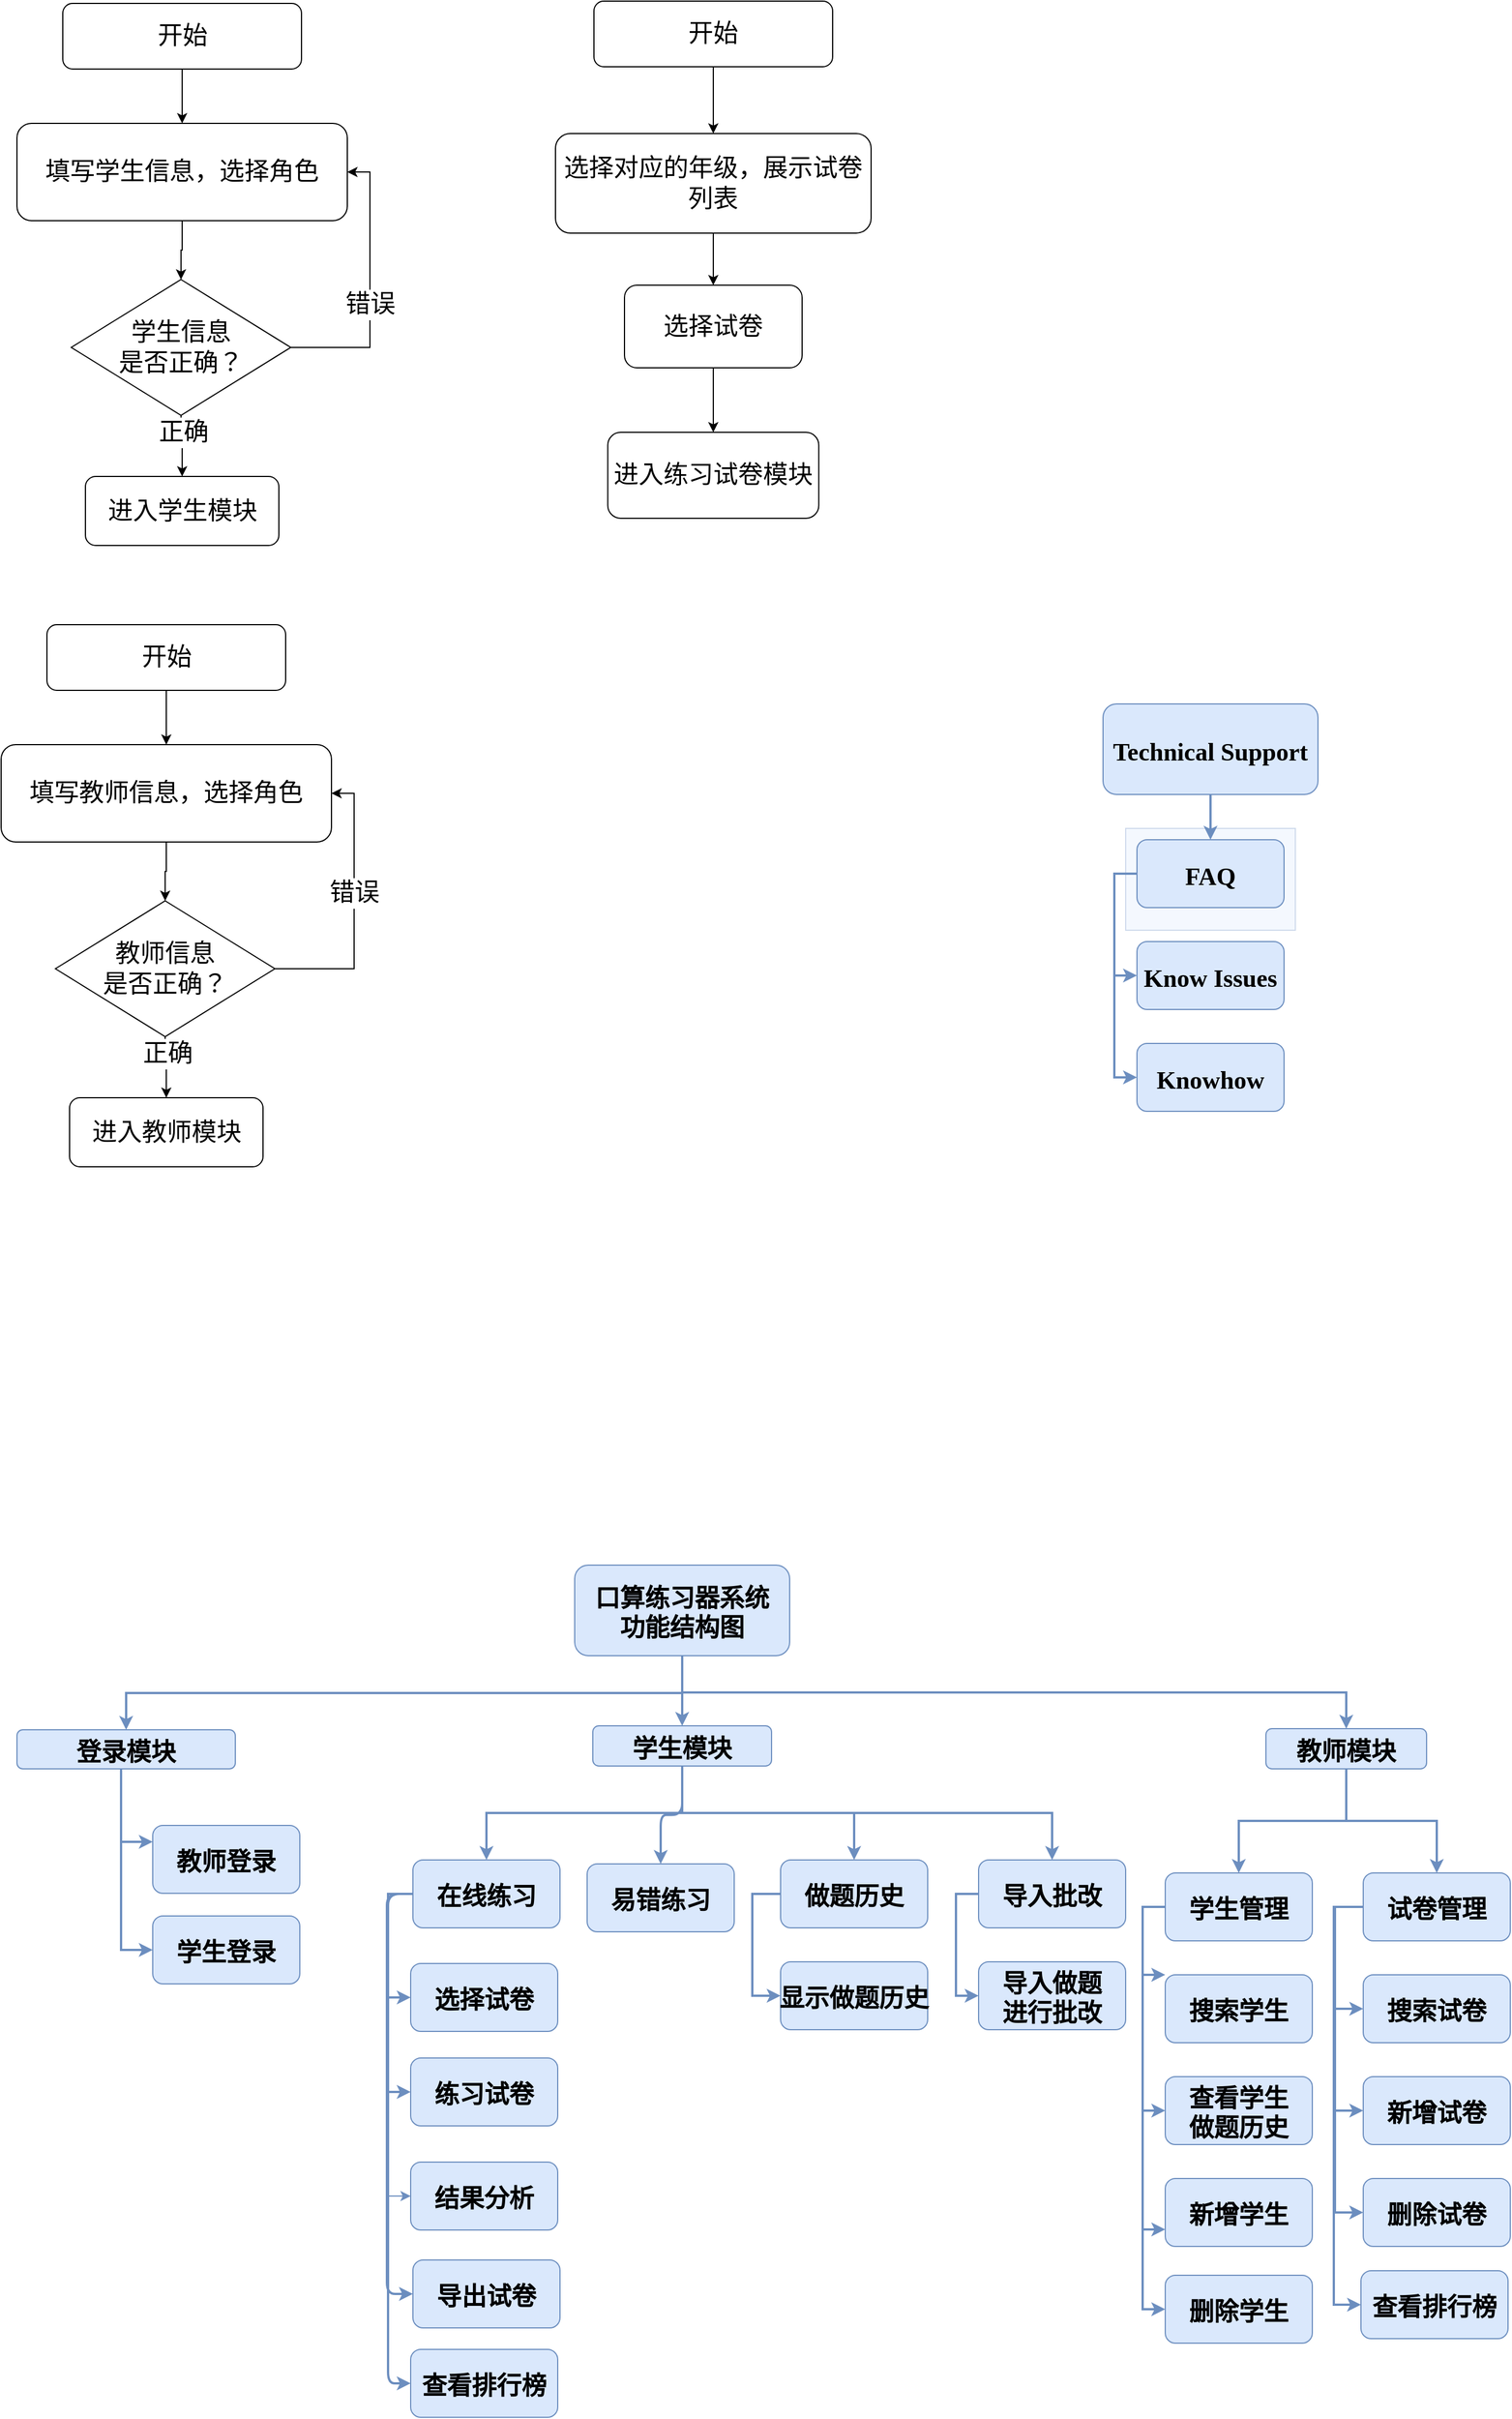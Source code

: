 <mxfile version="19.0.0" type="github"><diagram name="Page-1" id="2c0d36ab-eaac-3732-788b-9136903baeff"><mxGraphModel dx="1090" dy="1801.5" grid="0" gridSize="10" guides="1" tooltips="1" connect="1" arrows="0" fold="1" page="1" pageScale="1.5" pageWidth="1169" pageHeight="827" math="0" shadow="0"><root><mxCell id="0"/><mxCell id="1" parent="0"/><mxCell id="120" value="" style="opacity=30;fontSize=22;fillColor=#dae8fc;strokeColor=#6c8ebf;horizontal=1;" parent="1" vertex="1"><mxGeometry x="1090" y="-461" width="150" height="90" as="geometry"/></mxCell><mxCell id="2" value="口算练习器系统&#10;功能结构图" style="rounded=1;fontStyle=1;fontFamily=Tahoma;fontSize=22;fillColor=#dae8fc;strokeColor=#6c8ebf;horizontal=1;" parent="1" vertex="1"><mxGeometry x="603" y="190" width="190" height="80" as="geometry"/></mxCell><mxCell id="4" value="教师模块" style="rounded=1;fontStyle=1;fontFamily=Tahoma;fontSize=22;fillColor=#dae8fc;strokeColor=#6c8ebf;horizontal=1;" parent="1" vertex="1"><mxGeometry x="1214" y="334.5" width="142" height="35.5" as="geometry"/></mxCell><mxCell id="9" value="" style="edgeStyle=elbowEdgeStyle;elbow=vertical;strokeWidth=2;rounded=0;fontSize=22;fillColor=#dae8fc;strokeColor=#6c8ebf;horizontal=1;" parent="1" source="2" target="4" edge="1"><mxGeometry x="337" y="214.5" width="100" height="100" as="geometry"><mxPoint x="337" y="314.5" as="sourcePoint"/><mxPoint x="437" y="214.5" as="targetPoint"/></mxGeometry></mxCell><mxCell id="10" value="Technical Support" style="rounded=1;fontStyle=1;fontFamily=Tahoma;fontSize=22;fillColor=#dae8fc;strokeColor=#6c8ebf;horizontal=1;" parent="1" vertex="1"><mxGeometry x="1070" y="-571" width="190" height="80" as="geometry"/></mxCell><mxCell id="-8bUcB0uQBT_Z7-em3R6-131" style="edgeStyle=orthogonalEdgeStyle;rounded=1;sketch=0;orthogonalLoop=1;jettySize=auto;html=1;exitX=0.5;exitY=1;exitDx=0;exitDy=0;fontColor=#1D3557;strokeColor=#6C8EBF;strokeWidth=2;fillColor=#A8DADC;" parent="1" source="12" target="-8bUcB0uQBT_Z7-em3R6-130" edge="1"><mxGeometry relative="1" as="geometry"/></mxCell><mxCell id="12" value="学生模块" style="rounded=1;fontStyle=1;fontFamily=Tahoma;fontSize=22;fillColor=#dae8fc;strokeColor=#6c8ebf;horizontal=1;" parent="1" vertex="1"><mxGeometry x="619" y="332" width="158" height="35.5" as="geometry"/></mxCell><mxCell id="13" value="登录模块" style="rounded=1;fontStyle=1;fontFamily=Tahoma;fontSize=22;fillColor=#dae8fc;strokeColor=#6c8ebf;horizontal=1;" parent="1" vertex="1"><mxGeometry x="110" y="335.5" width="193" height="34.5" as="geometry"/></mxCell><mxCell id="16" value="教师登录" style="rounded=1;fontStyle=1;fontFamily=Tahoma;fontSize=22;fillColor=#dae8fc;strokeColor=#6c8ebf;horizontal=1;" parent="1" vertex="1"><mxGeometry x="230" y="420" width="130" height="60" as="geometry"/></mxCell><mxCell id="17" value="学生登录" style="rounded=1;fontStyle=1;fontFamily=Tahoma;fontSize=22;fillColor=#dae8fc;strokeColor=#6c8ebf;horizontal=1;" parent="1" vertex="1"><mxGeometry x="230" y="500" width="130" height="60" as="geometry"/></mxCell><mxCell id="Q_8_4x3IaAobYo0BTaTy-121" style="edgeStyle=orthogonalEdgeStyle;rounded=0;orthogonalLoop=1;jettySize=auto;html=1;exitX=0;exitY=0.5;exitDx=0;exitDy=0;entryX=0;entryY=0.5;entryDx=0;entryDy=0;fillColor=#dae8fc;strokeColor=#6c8ebf;horizontal=1;" parent="1" source="25" target="Q_8_4x3IaAobYo0BTaTy-120" edge="1"><mxGeometry relative="1" as="geometry"/></mxCell><mxCell id="-8bUcB0uQBT_Z7-em3R6-128" style="edgeStyle=orthogonalEdgeStyle;rounded=1;sketch=0;orthogonalLoop=1;jettySize=auto;html=1;exitX=0;exitY=0.5;exitDx=0;exitDy=0;entryX=0;entryY=0.5;entryDx=0;entryDy=0;fontColor=#1D3557;strokeColor=#6C8EBF;strokeWidth=2;fillColor=#A8DADC;" parent="1" source="25" target="-8bUcB0uQBT_Z7-em3R6-127" edge="1"><mxGeometry relative="1" as="geometry"><Array as="points"><mxPoint x="437" y="481"/><mxPoint x="437" y="834"/></Array></mxGeometry></mxCell><mxCell id="-8bUcB0uQBT_Z7-em3R6-129" style="edgeStyle=orthogonalEdgeStyle;rounded=1;sketch=0;orthogonalLoop=1;jettySize=auto;html=1;exitX=0;exitY=0.5;exitDx=0;exitDy=0;entryX=0;entryY=0.5;entryDx=0;entryDy=0;fontColor=#1D3557;strokeColor=#6C8EBF;strokeWidth=2;fillColor=#A8DADC;" parent="1" source="25" target="-8bUcB0uQBT_Z7-em3R6-122" edge="1"><mxGeometry relative="1" as="geometry"/></mxCell><mxCell id="25" value="在线练习" style="rounded=1;fontStyle=1;fontFamily=Tahoma;fontSize=22;fillColor=#dae8fc;strokeColor=#6c8ebf;horizontal=1;" parent="1" vertex="1"><mxGeometry x="460" y="450.5" width="130" height="60" as="geometry"/></mxCell><mxCell id="26" value="选择试卷" style="rounded=1;fontStyle=1;fontFamily=Tahoma;fontSize=22;fillColor=#dae8fc;strokeColor=#6c8ebf;horizontal=1;" parent="1" vertex="1"><mxGeometry x="458" y="542" width="130" height="60" as="geometry"/></mxCell><mxCell id="28" value="练习试卷" style="rounded=1;fontStyle=1;fontFamily=Tahoma;fontSize=22;fillColor=#dae8fc;strokeColor=#6c8ebf;horizontal=1;" parent="1" vertex="1"><mxGeometry x="458" y="625.5" width="130" height="60" as="geometry"/></mxCell><mxCell id="29" value="做题历史" style="rounded=1;fontStyle=1;fontFamily=Tahoma;fontSize=22;fillColor=#dae8fc;strokeColor=#6c8ebf;horizontal=1;" parent="1" vertex="1"><mxGeometry x="785" y="450.5" width="130" height="60" as="geometry"/></mxCell><mxCell id="30" value="显示做题历史" style="rounded=1;fontStyle=1;fontFamily=Tahoma;fontSize=22;fillColor=#dae8fc;strokeColor=#6c8ebf;horizontal=1;" parent="1" vertex="1"><mxGeometry x="785" y="540.5" width="130" height="60" as="geometry"/></mxCell><mxCell id="33" value="导入批改" style="rounded=1;fontStyle=1;fontFamily=Tahoma;fontSize=22;fillColor=#dae8fc;strokeColor=#6c8ebf;horizontal=1;" parent="1" vertex="1"><mxGeometry x="960" y="450.5" width="130" height="60" as="geometry"/></mxCell><mxCell id="35" value="导入做题&#10;进行批改" style="rounded=1;fontStyle=1;fontFamily=Tahoma;fontSize=22;fillColor=#dae8fc;strokeColor=#6c8ebf;horizontal=1;" parent="1" vertex="1"><mxGeometry x="960" y="540.5" width="130" height="60" as="geometry"/></mxCell><mxCell id="41" value="FAQ" style="rounded=1;fontStyle=1;fontFamily=Tahoma;fontSize=22;fillColor=#dae8fc;strokeColor=#6c8ebf;horizontal=1;" parent="1" vertex="1"><mxGeometry x="1100" y="-451" width="130" height="60" as="geometry"/></mxCell><mxCell id="42" value="Know Issues" style="rounded=1;fontStyle=1;fontFamily=Tahoma;fontSize=22;fillColor=#dae8fc;strokeColor=#6c8ebf;horizontal=1;" parent="1" vertex="1"><mxGeometry x="1100" y="-361" width="130" height="60" as="geometry"/></mxCell><mxCell id="43" value="Knowhow" style="rounded=1;fontStyle=1;fontFamily=Tahoma;fontSize=22;fillColor=#dae8fc;strokeColor=#6c8ebf;horizontal=1;" parent="1" vertex="1"><mxGeometry x="1100" y="-271" width="130" height="60" as="geometry"/></mxCell><mxCell id="7vB2gtOxc-4As1Kt2RHt-132" style="edgeStyle=orthogonalEdgeStyle;rounded=0;orthogonalLoop=1;jettySize=auto;html=1;exitX=0;exitY=0.5;exitDx=0;exitDy=0;entryX=0;entryY=0.75;entryDx=0;entryDy=0;fontSize=22;fillColor=#dae8fc;strokeColor=#6c8ebf;horizontal=1;strokeWidth=2;" parent="1" source="44" target="47" edge="1"><mxGeometry relative="1" as="geometry"/></mxCell><mxCell id="7vB2gtOxc-4As1Kt2RHt-134" style="edgeStyle=orthogonalEdgeStyle;rounded=0;orthogonalLoop=1;jettySize=auto;html=1;exitX=0;exitY=0.5;exitDx=0;exitDy=0;entryX=0;entryY=0.5;entryDx=0;entryDy=0;fontSize=22;fillColor=#dae8fc;strokeColor=#6c8ebf;horizontal=1;strokeWidth=2;" parent="1" source="44" target="7vB2gtOxc-4As1Kt2RHt-126" edge="1"><mxGeometry relative="1" as="geometry"/></mxCell><mxCell id="44" value="学生管理" style="rounded=1;fontStyle=1;fontFamily=Tahoma;fontSize=22;fillColor=#dae8fc;strokeColor=#6c8ebf;horizontal=1;" parent="1" vertex="1"><mxGeometry x="1125" y="462.0" width="130" height="60" as="geometry"/></mxCell><mxCell id="45" value="搜索学生" style="rounded=1;fontStyle=1;fontFamily=Tahoma;fontSize=22;fillColor=#dae8fc;strokeColor=#6c8ebf;horizontal=1;" parent="1" vertex="1"><mxGeometry x="1125" y="552" width="130" height="60" as="geometry"/></mxCell><mxCell id="46" value="查看学生&#10;做题历史" style="rounded=1;fontStyle=1;fontFamily=Tahoma;fontSize=22;fillColor=#dae8fc;strokeColor=#6c8ebf;horizontal=1;" parent="1" vertex="1"><mxGeometry x="1125" y="642" width="130" height="60" as="geometry"/></mxCell><mxCell id="47" value="新增学生" style="rounded=1;fontStyle=1;fontFamily=Tahoma;fontSize=22;fillColor=#dae8fc;strokeColor=#6c8ebf;horizontal=1;" parent="1" vertex="1"><mxGeometry x="1125" y="732.0" width="130" height="60" as="geometry"/></mxCell><mxCell id="-8bUcB0uQBT_Z7-em3R6-121" style="edgeStyle=orthogonalEdgeStyle;rounded=0;orthogonalLoop=1;jettySize=auto;html=1;exitX=0;exitY=0.5;exitDx=0;exitDy=0;entryX=0;entryY=0.5;entryDx=0;entryDy=0;horizontal=1;strokeColor=#6C8EBF;strokeWidth=2;" parent="1" source="48" target="-8bUcB0uQBT_Z7-em3R6-120" edge="1"><mxGeometry relative="1" as="geometry"><Array as="points"><mxPoint x="1274" y="492.5"/><mxPoint x="1274" y="843.5"/></Array></mxGeometry></mxCell><mxCell id="48" value="试卷管理" style="rounded=1;fontStyle=1;fontFamily=Tahoma;fontSize=22;fillColor=#dae8fc;strokeColor=#6c8ebf;horizontal=1;" parent="1" vertex="1"><mxGeometry x="1300" y="462.0" width="130" height="60" as="geometry"/></mxCell><mxCell id="49" value="搜索试卷" style="rounded=1;fontStyle=1;fontFamily=Tahoma;fontSize=22;fillColor=#dae8fc;strokeColor=#6c8ebf;horizontal=1;" parent="1" vertex="1"><mxGeometry x="1300" y="552" width="130" height="60" as="geometry"/></mxCell><mxCell id="50" value="新增试卷" style="rounded=1;fontStyle=1;fontFamily=Tahoma;fontSize=22;fillColor=#dae8fc;strokeColor=#6c8ebf;horizontal=1;" parent="1" vertex="1"><mxGeometry x="1300" y="642" width="130" height="60" as="geometry"/></mxCell><mxCell id="51" value="删除试卷" style="rounded=1;fontStyle=1;fontFamily=Tahoma;fontSize=22;fillColor=#dae8fc;strokeColor=#6c8ebf;horizontal=1;" parent="1" vertex="1"><mxGeometry x="1300" y="732.0" width="130" height="60" as="geometry"/></mxCell><mxCell id="59" value="" style="edgeStyle=elbowEdgeStyle;elbow=vertical;strokeWidth=2;rounded=0;fontSize=22;fillColor=#dae8fc;strokeColor=#6c8ebf;horizontal=1;" parent="1" source="2" target="12" edge="1"><mxGeometry x="347" y="224.5" width="100" height="100" as="geometry"><mxPoint x="862.0" y="274.5" as="sourcePoint"/><mxPoint x="1467.0" y="344.5" as="targetPoint"/></mxGeometry></mxCell><mxCell id="61" value="" style="edgeStyle=elbowEdgeStyle;elbow=vertical;strokeWidth=2;rounded=0;fontSize=22;fillColor=#dae8fc;strokeColor=#6c8ebf;horizontal=1;" parent="1" source="2" target="13" edge="1"><mxGeometry x="-23" y="134.5" width="100" height="100" as="geometry"><mxPoint x="-23" y="234.5" as="sourcePoint"/><mxPoint x="77" y="134.5" as="targetPoint"/></mxGeometry></mxCell><mxCell id="64" value="" style="edgeStyle=elbowEdgeStyle;elbow=horizontal;strokeWidth=2;rounded=0;fontSize=22;fillColor=#dae8fc;strokeColor=#6c8ebf;horizontal=1;" parent="1" source="13" target="16" edge="1"><mxGeometry x="-23" y="134.5" width="100" height="100" as="geometry"><mxPoint x="-23" y="234.5" as="sourcePoint"/><mxPoint x="77" y="134.5" as="targetPoint"/><Array as="points"><mxPoint x="202" y="434.5"/></Array></mxGeometry></mxCell><mxCell id="65" value="" style="edgeStyle=elbowEdgeStyle;elbow=horizontal;strokeWidth=2;rounded=0;fontSize=22;fillColor=#dae8fc;strokeColor=#6c8ebf;horizontal=1;" parent="1" source="13" target="17" edge="1"><mxGeometry x="-23" y="134.5" width="100" height="100" as="geometry"><mxPoint x="-23" y="234.5" as="sourcePoint"/><mxPoint x="77" y="134.5" as="targetPoint"/><Array as="points"><mxPoint x="202" y="474.5"/></Array></mxGeometry></mxCell><mxCell id="70" value="" style="edgeStyle=elbowEdgeStyle;elbow=horizontal;strokeWidth=2;rounded=0;fontSize=22;fillColor=#dae8fc;strokeColor=#6c8ebf;horizontal=1;" parent="1" source="25" target="26" edge="1"><mxGeometry x="18" y="132" width="100" height="100" as="geometry"><mxPoint x="18" y="232" as="sourcePoint"/><mxPoint x="118" y="132" as="targetPoint"/><Array as="points"><mxPoint x="438" y="532"/></Array></mxGeometry></mxCell><mxCell id="72" value="" style="edgeStyle=elbowEdgeStyle;elbow=horizontal;strokeWidth=2;rounded=0;fontSize=22;fillColor=#dae8fc;strokeColor=#6c8ebf;horizontal=1;" parent="1" source="25" target="28" edge="1"><mxGeometry x="18" y="132" width="100" height="100" as="geometry"><mxPoint x="18" y="232" as="sourcePoint"/><mxPoint x="118" y="132" as="targetPoint"/><Array as="points"><mxPoint x="438" y="612"/></Array></mxGeometry></mxCell><mxCell id="73" value="" style="edgeStyle=elbowEdgeStyle;elbow=horizontal;strokeWidth=2;rounded=0;fontSize=22;fillColor=#dae8fc;strokeColor=#6c8ebf;horizontal=1;" parent="1" source="29" target="30" edge="1"><mxGeometry x="170" y="130.5" width="100" height="100" as="geometry"><mxPoint x="170" y="230.5" as="sourcePoint"/><mxPoint x="270" y="130.5" as="targetPoint"/><Array as="points"><mxPoint x="760" y="530.5"/></Array></mxGeometry></mxCell><mxCell id="77" value="" style="edgeStyle=elbowEdgeStyle;elbow=horizontal;strokeWidth=2;rounded=0;fontSize=22;fillColor=#dae8fc;strokeColor=#6c8ebf;horizontal=1;" parent="1" source="33" target="35" edge="1"><mxGeometry x="170" y="130.5" width="100" height="100" as="geometry"><mxPoint x="170" y="230.5" as="sourcePoint"/><mxPoint x="270" y="130.5" as="targetPoint"/><Array as="points"><mxPoint x="940" y="570.5"/></Array></mxGeometry></mxCell><mxCell id="82" value="" style="edgeStyle=elbowEdgeStyle;elbow=horizontal;strokeWidth=2;rounded=0;fontSize=22;fillColor=#dae8fc;strokeColor=#6c8ebf;horizontal=1;" parent="1" source="41" target="42" edge="1"><mxGeometry x="100" y="-771" width="100" height="100" as="geometry"><mxPoint x="100" y="-671" as="sourcePoint"/><mxPoint x="200" y="-771" as="targetPoint"/><Array as="points"><mxPoint x="1080" y="-371"/></Array></mxGeometry></mxCell><mxCell id="83" value="" style="edgeStyle=elbowEdgeStyle;elbow=horizontal;strokeWidth=2;rounded=0;fontSize=22;fillColor=#dae8fc;strokeColor=#6c8ebf;horizontal=1;" parent="1" source="41" target="43" edge="1"><mxGeometry x="100" y="-771" width="100" height="100" as="geometry"><mxPoint x="100" y="-671" as="sourcePoint"/><mxPoint x="200" y="-771" as="targetPoint"/><Array as="points"><mxPoint x="1080" y="-321"/></Array></mxGeometry></mxCell><mxCell id="84" value="" style="edgeStyle=elbowEdgeStyle;elbow=horizontal;strokeWidth=2;rounded=0;fontSize=22;fillColor=#dae8fc;strokeColor=#6c8ebf;horizontal=1;" parent="1" source="44" target="45" edge="1"><mxGeometry x="-115" y="142" width="100" height="100" as="geometry"><mxPoint x="-115" y="242" as="sourcePoint"/><mxPoint x="-15" y="142" as="targetPoint"/><Array as="points"><mxPoint x="1105" y="552"/></Array></mxGeometry></mxCell><mxCell id="85" value="" style="edgeStyle=elbowEdgeStyle;elbow=horizontal;strokeWidth=2;rounded=0;fontSize=22;fillColor=#dae8fc;strokeColor=#6c8ebf;horizontal=1;" parent="1" source="44" target="46" edge="1"><mxGeometry x="-115" y="142" width="100" height="100" as="geometry"><mxPoint x="-115" y="242" as="sourcePoint"/><mxPoint x="-15" y="142" as="targetPoint"/><Array as="points"><mxPoint x="1105" y="582"/></Array></mxGeometry></mxCell><mxCell id="87" value="" style="edgeStyle=elbowEdgeStyle;elbow=horizontal;strokeWidth=2;rounded=0;fontSize=22;fillColor=#dae8fc;strokeColor=#6c8ebf;horizontal=1;" parent="1" source="48" target="49" edge="1"><mxGeometry x="-115" y="142" width="100" height="100" as="geometry"><mxPoint x="-115" y="242" as="sourcePoint"/><mxPoint x="-15" y="142" as="targetPoint"/><Array as="points"><mxPoint x="1275" y="542"/></Array></mxGeometry></mxCell><mxCell id="88" value="" style="edgeStyle=elbowEdgeStyle;elbow=horizontal;strokeWidth=2;rounded=0;fontSize=22;fillColor=#dae8fc;strokeColor=#6c8ebf;horizontal=1;" parent="1" source="48" target="50" edge="1"><mxGeometry x="-115" y="142" width="100" height="100" as="geometry"><mxPoint x="-115" y="242" as="sourcePoint"/><mxPoint x="-15" y="142" as="targetPoint"/><Array as="points"><mxPoint x="1275" y="602"/></Array></mxGeometry></mxCell><mxCell id="89" value="" style="edgeStyle=elbowEdgeStyle;elbow=horizontal;strokeWidth=2;rounded=0;fontSize=22;fillColor=#dae8fc;strokeColor=#6c8ebf;horizontal=1;" parent="1" source="48" target="51" edge="1"><mxGeometry x="-115" y="142" width="100" height="100" as="geometry"><mxPoint x="-115" y="242" as="sourcePoint"/><mxPoint x="-15" y="142" as="targetPoint"/><Array as="points"><mxPoint x="1275" y="632"/></Array></mxGeometry></mxCell><mxCell id="100" value="" style="edgeStyle=elbowEdgeStyle;elbow=vertical;strokeWidth=2;rounded=0;fontSize=22;fillColor=#dae8fc;strokeColor=#6c8ebf;horizontal=1;" parent="1" source="12" target="25" edge="1"><mxGeometry x="18" y="132" width="100" height="100" as="geometry"><mxPoint x="18" y="232" as="sourcePoint"/><mxPoint x="118" y="132" as="targetPoint"/></mxGeometry></mxCell><mxCell id="101" value="" style="edgeStyle=elbowEdgeStyle;elbow=vertical;strokeWidth=2;rounded=0;fontSize=22;fillColor=#dae8fc;strokeColor=#6c8ebf;horizontal=1;" parent="1" source="12" target="29" edge="1"><mxGeometry x="18" y="132" width="100" height="100" as="geometry"><mxPoint x="18" y="232" as="sourcePoint"/><mxPoint x="118" y="132" as="targetPoint"/></mxGeometry></mxCell><mxCell id="102" value="" style="edgeStyle=elbowEdgeStyle;elbow=vertical;strokeWidth=2;rounded=0;fontSize=22;fillColor=#dae8fc;strokeColor=#6c8ebf;horizontal=1;" parent="1" source="12" target="33" edge="1"><mxGeometry x="18" y="132" width="100" height="100" as="geometry"><mxPoint x="18" y="232" as="sourcePoint"/><mxPoint x="118" y="132" as="targetPoint"/></mxGeometry></mxCell><mxCell id="103" value="" style="edgeStyle=elbowEdgeStyle;elbow=vertical;strokeWidth=2;rounded=0;fontSize=22;fillColor=#dae8fc;strokeColor=#6c8ebf;horizontal=1;" parent="1" source="10" target="41" edge="1"><mxGeometry x="100" y="-771" width="100" height="100" as="geometry"><mxPoint x="100" y="-671" as="sourcePoint"/><mxPoint x="200" y="-771" as="targetPoint"/></mxGeometry></mxCell><mxCell id="104" value="" style="edgeStyle=elbowEdgeStyle;elbow=vertical;strokeWidth=2;rounded=0;fontSize=22;fillColor=#dae8fc;strokeColor=#6c8ebf;horizontal=1;" parent="1" source="4" target="48" edge="1"><mxGeometry x="101" y="151" width="100" height="100" as="geometry"><mxPoint x="101" y="251" as="sourcePoint"/><mxPoint x="201" y="151" as="targetPoint"/></mxGeometry></mxCell><mxCell id="105" value="" style="edgeStyle=elbowEdgeStyle;elbow=vertical;strokeWidth=2;rounded=0;fontSize=22;fillColor=#dae8fc;strokeColor=#6c8ebf;horizontal=1;" parent="1" source="4" target="44" edge="1"><mxGeometry x="101" y="151" width="100" height="100" as="geometry"><mxPoint x="101" y="251" as="sourcePoint"/><mxPoint x="201" y="151" as="targetPoint"/></mxGeometry></mxCell><mxCell id="7vB2gtOxc-4As1Kt2RHt-126" value="删除学生" style="rounded=1;fontStyle=1;fontFamily=Tahoma;fontSize=22;fillColor=#dae8fc;strokeColor=#6c8ebf;horizontal=1;" parent="1" vertex="1"><mxGeometry x="1125" y="817.5" width="130" height="60" as="geometry"/></mxCell><mxCell id="Q_8_4x3IaAobYo0BTaTy-120" value="结果分析" style="rounded=1;fontStyle=1;fontFamily=Tahoma;fontSize=22;fillColor=#dae8fc;strokeColor=#6c8ebf;horizontal=1;" parent="1" vertex="1"><mxGeometry x="458" y="717.5" width="130" height="60" as="geometry"/></mxCell><mxCell id="Q_8_4x3IaAobYo0BTaTy-126" style="edgeStyle=orthogonalEdgeStyle;rounded=0;orthogonalLoop=1;jettySize=auto;html=1;exitX=0.5;exitY=1;exitDx=0;exitDy=0;fontSize=22;horizontal=1;" parent="1" source="Q_8_4x3IaAobYo0BTaTy-122" target="Q_8_4x3IaAobYo0BTaTy-123" edge="1"><mxGeometry relative="1" as="geometry"/></mxCell><mxCell id="Q_8_4x3IaAobYo0BTaTy-122" value="开始" style="rounded=1;whiteSpace=wrap;html=1;fontSize=22;horizontal=1;" parent="1" vertex="1"><mxGeometry x="150.5" y="-1190" width="211" height="58" as="geometry"/></mxCell><mxCell id="Q_8_4x3IaAobYo0BTaTy-127" style="edgeStyle=orthogonalEdgeStyle;rounded=0;orthogonalLoop=1;jettySize=auto;html=1;exitX=0.5;exitY=1;exitDx=0;exitDy=0;fontSize=22;horizontal=1;" parent="1" source="Q_8_4x3IaAobYo0BTaTy-123" target="Q_8_4x3IaAobYo0BTaTy-125" edge="1"><mxGeometry relative="1" as="geometry"/></mxCell><mxCell id="Q_8_4x3IaAobYo0BTaTy-123" value="填写学生信息，选择角色" style="rounded=1;whiteSpace=wrap;html=1;fontSize=22;horizontal=1;" parent="1" vertex="1"><mxGeometry x="110" y="-1084" width="292" height="86" as="geometry"/></mxCell><mxCell id="Q_8_4x3IaAobYo0BTaTy-129" style="edgeStyle=orthogonalEdgeStyle;rounded=0;orthogonalLoop=1;jettySize=auto;html=1;exitX=0.5;exitY=1;exitDx=0;exitDy=0;fontSize=22;horizontal=1;" parent="1" source="Q_8_4x3IaAobYo0BTaTy-125" target="Q_8_4x3IaAobYo0BTaTy-128" edge="1"><mxGeometry relative="1" as="geometry"/></mxCell><mxCell id="Q_8_4x3IaAobYo0BTaTy-131" value="正确" style="edgeLabel;html=1;align=center;verticalAlign=middle;resizable=0;points=[];fontSize=22;horizontal=1;" parent="Q_8_4x3IaAobYo0BTaTy-129" vertex="1" connectable="0"><mxGeometry x="-0.463" y="2" relative="1" as="geometry"><mxPoint as="offset"/></mxGeometry></mxCell><mxCell id="Q_8_4x3IaAobYo0BTaTy-130" style="edgeStyle=orthogonalEdgeStyle;rounded=0;orthogonalLoop=1;jettySize=auto;html=1;exitX=1;exitY=0.5;exitDx=0;exitDy=0;entryX=1;entryY=0.5;entryDx=0;entryDy=0;fontSize=22;horizontal=1;" parent="1" source="Q_8_4x3IaAobYo0BTaTy-125" target="Q_8_4x3IaAobYo0BTaTy-123" edge="1"><mxGeometry relative="1" as="geometry"/></mxCell><mxCell id="Q_8_4x3IaAobYo0BTaTy-132" value="错误" style="edgeLabel;html=1;align=center;verticalAlign=middle;resizable=0;points=[];fontSize=22;horizontal=1;" parent="Q_8_4x3IaAobYo0BTaTy-130" vertex="1" connectable="0"><mxGeometry x="-0.117" relative="1" as="geometry"><mxPoint as="offset"/></mxGeometry></mxCell><mxCell id="Q_8_4x3IaAobYo0BTaTy-125" value="学生信息&lt;br&gt;是否正确？" style="rhombus;whiteSpace=wrap;html=1;fontSize=22;horizontal=1;" parent="1" vertex="1"><mxGeometry x="158" y="-946" width="194" height="120" as="geometry"/></mxCell><mxCell id="Q_8_4x3IaAobYo0BTaTy-128" value="进入学生模块" style="rounded=1;whiteSpace=wrap;html=1;fontSize=22;horizontal=1;" parent="1" vertex="1"><mxGeometry x="170.5" y="-772" width="171" height="61" as="geometry"/></mxCell><mxCell id="Q_8_4x3IaAobYo0BTaTy-143" style="edgeStyle=orthogonalEdgeStyle;rounded=0;orthogonalLoop=1;jettySize=auto;html=1;exitX=0.5;exitY=1;exitDx=0;exitDy=0;fontSize=22;horizontal=1;" parent="1" source="Q_8_4x3IaAobYo0BTaTy-144" target="Q_8_4x3IaAobYo0BTaTy-146" edge="1"><mxGeometry relative="1" as="geometry"/></mxCell><mxCell id="Q_8_4x3IaAobYo0BTaTy-144" value="开始" style="rounded=1;whiteSpace=wrap;html=1;fontSize=22;horizontal=1;" parent="1" vertex="1"><mxGeometry x="136.5" y="-641" width="211" height="58" as="geometry"/></mxCell><mxCell id="Q_8_4x3IaAobYo0BTaTy-145" style="edgeStyle=orthogonalEdgeStyle;rounded=0;orthogonalLoop=1;jettySize=auto;html=1;exitX=0.5;exitY=1;exitDx=0;exitDy=0;fontSize=22;horizontal=1;" parent="1" source="Q_8_4x3IaAobYo0BTaTy-146" target="Q_8_4x3IaAobYo0BTaTy-151" edge="1"><mxGeometry relative="1" as="geometry"/></mxCell><mxCell id="Q_8_4x3IaAobYo0BTaTy-146" value="填写教师信息，选择角色" style="rounded=1;whiteSpace=wrap;html=1;fontSize=22;horizontal=1;" parent="1" vertex="1"><mxGeometry x="96" y="-535" width="292" height="86" as="geometry"/></mxCell><mxCell id="Q_8_4x3IaAobYo0BTaTy-147" style="edgeStyle=orthogonalEdgeStyle;rounded=0;orthogonalLoop=1;jettySize=auto;html=1;exitX=0.5;exitY=1;exitDx=0;exitDy=0;fontSize=22;horizontal=1;" parent="1" source="Q_8_4x3IaAobYo0BTaTy-151" target="Q_8_4x3IaAobYo0BTaTy-152" edge="1"><mxGeometry relative="1" as="geometry"/></mxCell><mxCell id="Q_8_4x3IaAobYo0BTaTy-148" value="正确" style="edgeLabel;html=1;align=center;verticalAlign=middle;resizable=0;points=[];fontSize=22;horizontal=1;" parent="Q_8_4x3IaAobYo0BTaTy-147" vertex="1" connectable="0"><mxGeometry x="-0.463" y="2" relative="1" as="geometry"><mxPoint as="offset"/></mxGeometry></mxCell><mxCell id="Q_8_4x3IaAobYo0BTaTy-149" style="edgeStyle=orthogonalEdgeStyle;rounded=0;orthogonalLoop=1;jettySize=auto;html=1;exitX=1;exitY=0.5;exitDx=0;exitDy=0;entryX=1;entryY=0.5;entryDx=0;entryDy=0;fontSize=22;horizontal=1;" parent="1" source="Q_8_4x3IaAobYo0BTaTy-151" target="Q_8_4x3IaAobYo0BTaTy-146" edge="1"><mxGeometry relative="1" as="geometry"/></mxCell><mxCell id="Q_8_4x3IaAobYo0BTaTy-150" value="错误" style="edgeLabel;html=1;align=center;verticalAlign=middle;resizable=0;points=[];fontSize=22;horizontal=1;" parent="Q_8_4x3IaAobYo0BTaTy-149" vertex="1" connectable="0"><mxGeometry x="-0.117" relative="1" as="geometry"><mxPoint y="-29" as="offset"/></mxGeometry></mxCell><mxCell id="Q_8_4x3IaAobYo0BTaTy-151" value="教师信息&lt;br&gt;是否正确？" style="rhombus;whiteSpace=wrap;html=1;fontSize=22;horizontal=1;" parent="1" vertex="1"><mxGeometry x="144" y="-397" width="194" height="120" as="geometry"/></mxCell><mxCell id="Q_8_4x3IaAobYo0BTaTy-152" value="进入教师模块" style="rounded=1;whiteSpace=wrap;html=1;fontSize=22;horizontal=1;" parent="1" vertex="1"><mxGeometry x="156.5" y="-223" width="171" height="61" as="geometry"/></mxCell><mxCell id="Q_8_4x3IaAobYo0BTaTy-164" style="edgeStyle=orthogonalEdgeStyle;rounded=0;orthogonalLoop=1;jettySize=auto;html=1;exitX=0.5;exitY=1;exitDx=0;exitDy=0;fontSize=22;horizontal=1;" parent="1" source="Q_8_4x3IaAobYo0BTaTy-154" target="Q_8_4x3IaAobYo0BTaTy-163" edge="1"><mxGeometry relative="1" as="geometry"/></mxCell><mxCell id="Q_8_4x3IaAobYo0BTaTy-154" value="开始" style="rounded=1;whiteSpace=wrap;html=1;fontSize=22;horizontal=1;" parent="1" vertex="1"><mxGeometry x="620" y="-1192" width="211" height="58" as="geometry"/></mxCell><mxCell id="Q_8_4x3IaAobYo0BTaTy-166" style="edgeStyle=orthogonalEdgeStyle;rounded=0;orthogonalLoop=1;jettySize=auto;html=1;exitX=0.5;exitY=1;exitDx=0;exitDy=0;entryX=0.5;entryY=0;entryDx=0;entryDy=0;fontSize=22;horizontal=1;" parent="1" source="Q_8_4x3IaAobYo0BTaTy-163" target="Q_8_4x3IaAobYo0BTaTy-165" edge="1"><mxGeometry relative="1" as="geometry"/></mxCell><mxCell id="Q_8_4x3IaAobYo0BTaTy-163" value="选择对应的年级，展示试卷列表" style="rounded=1;whiteSpace=wrap;html=1;fontSize=22;horizontal=1;" parent="1" vertex="1"><mxGeometry x="586" y="-1075" width="279" height="88" as="geometry"/></mxCell><mxCell id="Q_8_4x3IaAobYo0BTaTy-168" style="edgeStyle=orthogonalEdgeStyle;rounded=0;orthogonalLoop=1;jettySize=auto;html=1;exitX=0.5;exitY=1;exitDx=0;exitDy=0;entryX=0.5;entryY=0;entryDx=0;entryDy=0;fontSize=22;horizontal=1;" parent="1" source="Q_8_4x3IaAobYo0BTaTy-165" target="Q_8_4x3IaAobYo0BTaTy-167" edge="1"><mxGeometry relative="1" as="geometry"/></mxCell><mxCell id="Q_8_4x3IaAobYo0BTaTy-165" value="选择试卷" style="rounded=1;whiteSpace=wrap;html=1;fontSize=22;horizontal=1;" parent="1" vertex="1"><mxGeometry x="647" y="-941" width="157" height="73" as="geometry"/></mxCell><mxCell id="Q_8_4x3IaAobYo0BTaTy-167" value="进入练习试卷模块" style="rounded=1;whiteSpace=wrap;html=1;fontSize=22;horizontal=1;" parent="1" vertex="1"><mxGeometry x="632.25" y="-811" width="186.5" height="76" as="geometry"/></mxCell><mxCell id="-8bUcB0uQBT_Z7-em3R6-120" value="查看排行榜" style="rounded=1;fontStyle=1;fontFamily=Tahoma;fontSize=22;fillColor=#dae8fc;strokeColor=#6c8ebf;horizontal=1;" parent="1" vertex="1"><mxGeometry x="1298" y="813.5" width="130" height="60" as="geometry"/></mxCell><mxCell id="-8bUcB0uQBT_Z7-em3R6-122" value="查看排行榜" style="rounded=1;fontStyle=1;fontFamily=Tahoma;fontSize=22;fillColor=#dae8fc;strokeColor=#6c8ebf;horizontal=1;" parent="1" vertex="1"><mxGeometry x="458" y="883.0" width="130" height="60" as="geometry"/></mxCell><mxCell id="-8bUcB0uQBT_Z7-em3R6-127" value="导出试卷" style="rounded=1;fontStyle=1;fontFamily=Tahoma;fontSize=22;fillColor=#dae8fc;strokeColor=#6c8ebf;horizontal=1;" parent="1" vertex="1"><mxGeometry x="460" y="804" width="130" height="60" as="geometry"/></mxCell><mxCell id="-8bUcB0uQBT_Z7-em3R6-130" value="易错练习" style="rounded=1;fontStyle=1;fontFamily=Tahoma;fontSize=22;fillColor=#dae8fc;strokeColor=#6c8ebf;horizontal=1;" parent="1" vertex="1"><mxGeometry x="614" y="454" width="130" height="60" as="geometry"/></mxCell></root></mxGraphModel></diagram></mxfile>